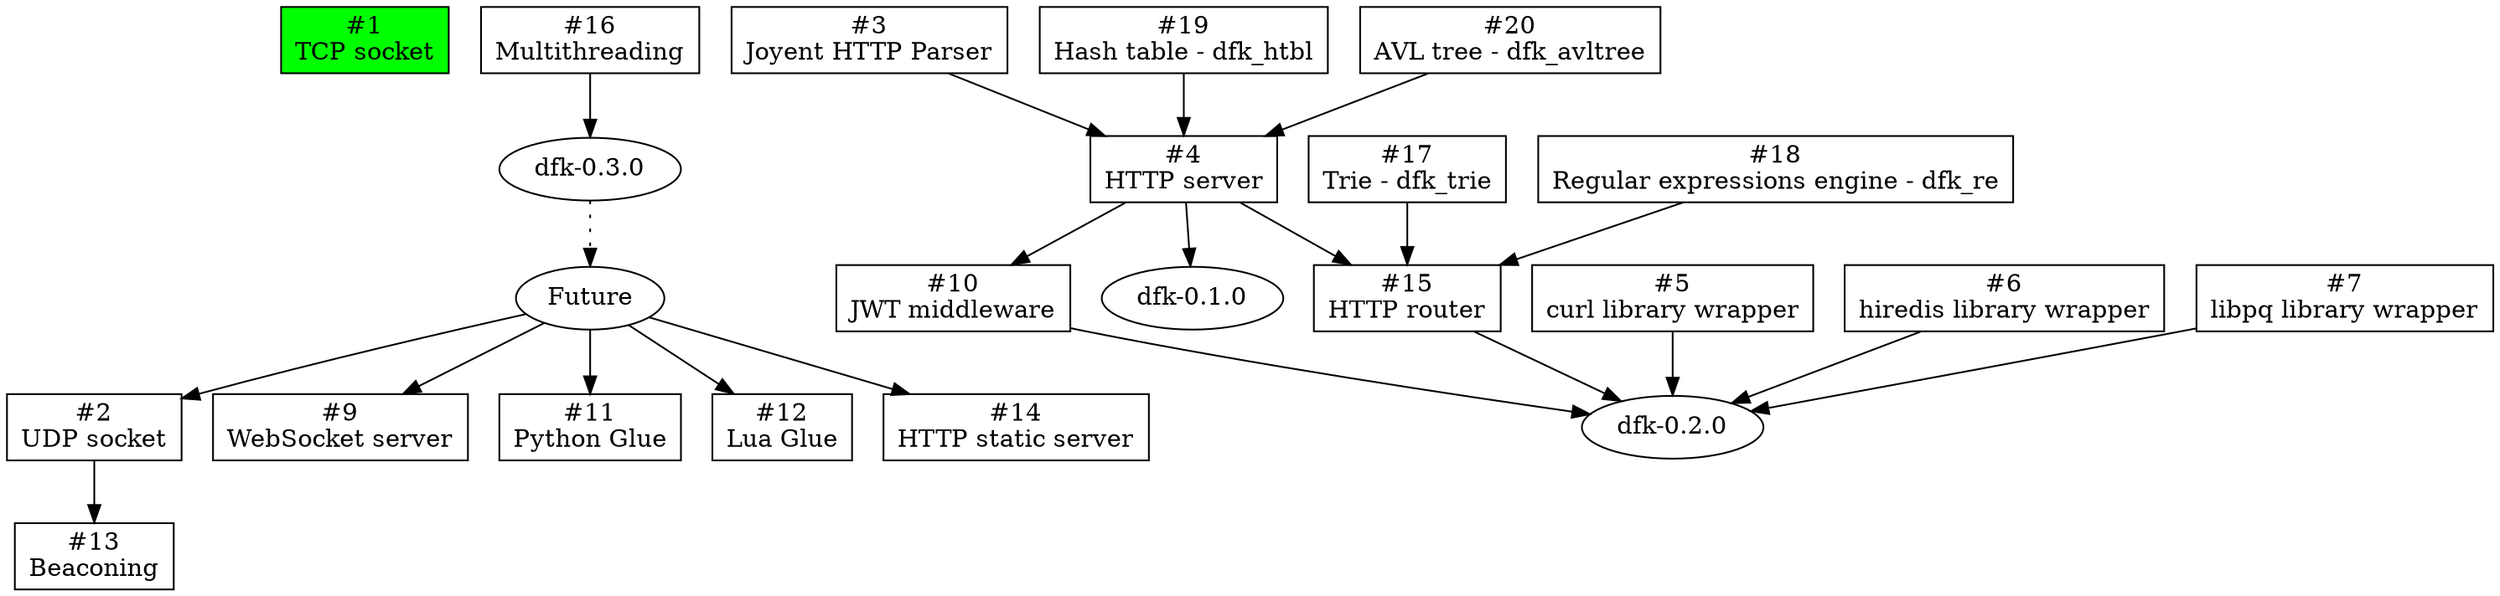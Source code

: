 digraph "DFK Library Roadmap" {
  node [shape=box];

  tcp_socket [label="#1\nTCP socket" fillcolor=green style=filled];
  udp_socket [label="#2\nUDP socket"];

  http_parser [label="#3\nJoyent HTTP Parser"];

  http_server [label="#4\nHTTP server"];
    http_parser -> http_server
    htbl -> http_server
    avltree -> http_server

  curl [label="#5\ncurl library wrapper"];

  redis [label="#6\nhiredis library wrapper"];

  libpq [label="#7\nlibpq library wrapper"];

  ws [label="#9\nWebSocket server"];

  jwt [label="#10\nJWT middleware"];
    http_server -> jwt;

  python [label="#11\nPython Glue"];
  lua [label="#12\nLua Glue"];

  beacon [label="#13\nBeaconing"];
    udp_socket -> beacon;

  static [label="#14\nHTTP static server"];

  mt [label="#16\nMultithreading"];

  trie [label="#17\nTrie - dfk_trie"];

  re [label="#18\nRegular expressions engine - dfk_re"];

  htbl [label="#19\nHash table - dfk_htbl"];

  avltree [label="#20\nAVL tree - dfk_avltree"];

  router [label="#15\nHTTP router"];
    http_server -> router;
    trie -> router;
    re -> router;

  dfk010 [label="dfk-0.1.0" shape=oval];
    http_server -> dfk010

  dfk020 [label="dfk-0.2.0" shape=oval];
    jwt -> dfk020;
    redis -> dfk020;
    curl -> dfk020;
    libpq -> dfk020;
    router -> dfk020;

  dfk030 [label="dfk-0.3.0" shape=oval];
    mt -> dfk030;

  future [label="Future" shape=oval];
    dfk030 -> future [style=dotted];

  future -> udp_socket;
  future -> ws;
  future -> python;
  future -> lua;
  future -> static;
}
